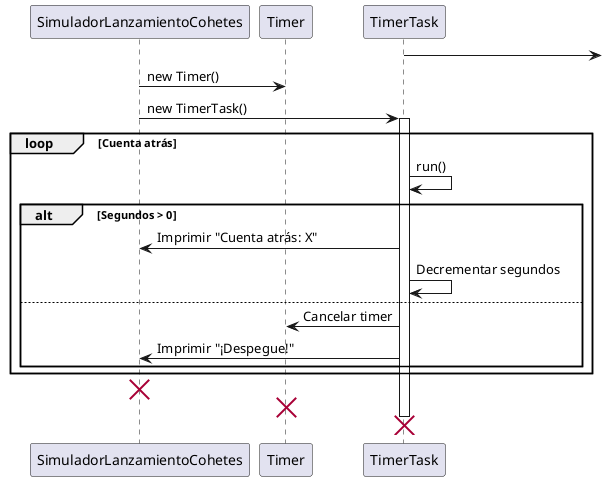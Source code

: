 @startuml
participant SimuladorLanzamientoCohetes
participant Timer
participant TimerTask

create SimuladorLanzamientoCohetes
create Timer
create TimerTask

TimerTask ->
SimuladorLanzamientoCohetes -> Timer: new Timer()
SimuladorLanzamientoCohetes -> TimerTask: new TimerTask()

activate TimerTask
loop Cuenta atrás
  TimerTask -> TimerTask: run()
  alt Segundos > 0
    TimerTask -> SimuladorLanzamientoCohetes: Imprimir "Cuenta atrás: X"
    TimerTask -> TimerTask: Decrementar segundos
  else
    TimerTask -> Timer: Cancelar timer
    TimerTask -> SimuladorLanzamientoCohetes: Imprimir "¡Despegue!"
  end
end

destroy SimuladorLanzamientoCohetes
destroy Timer
destroy TimerTask
@enduml
